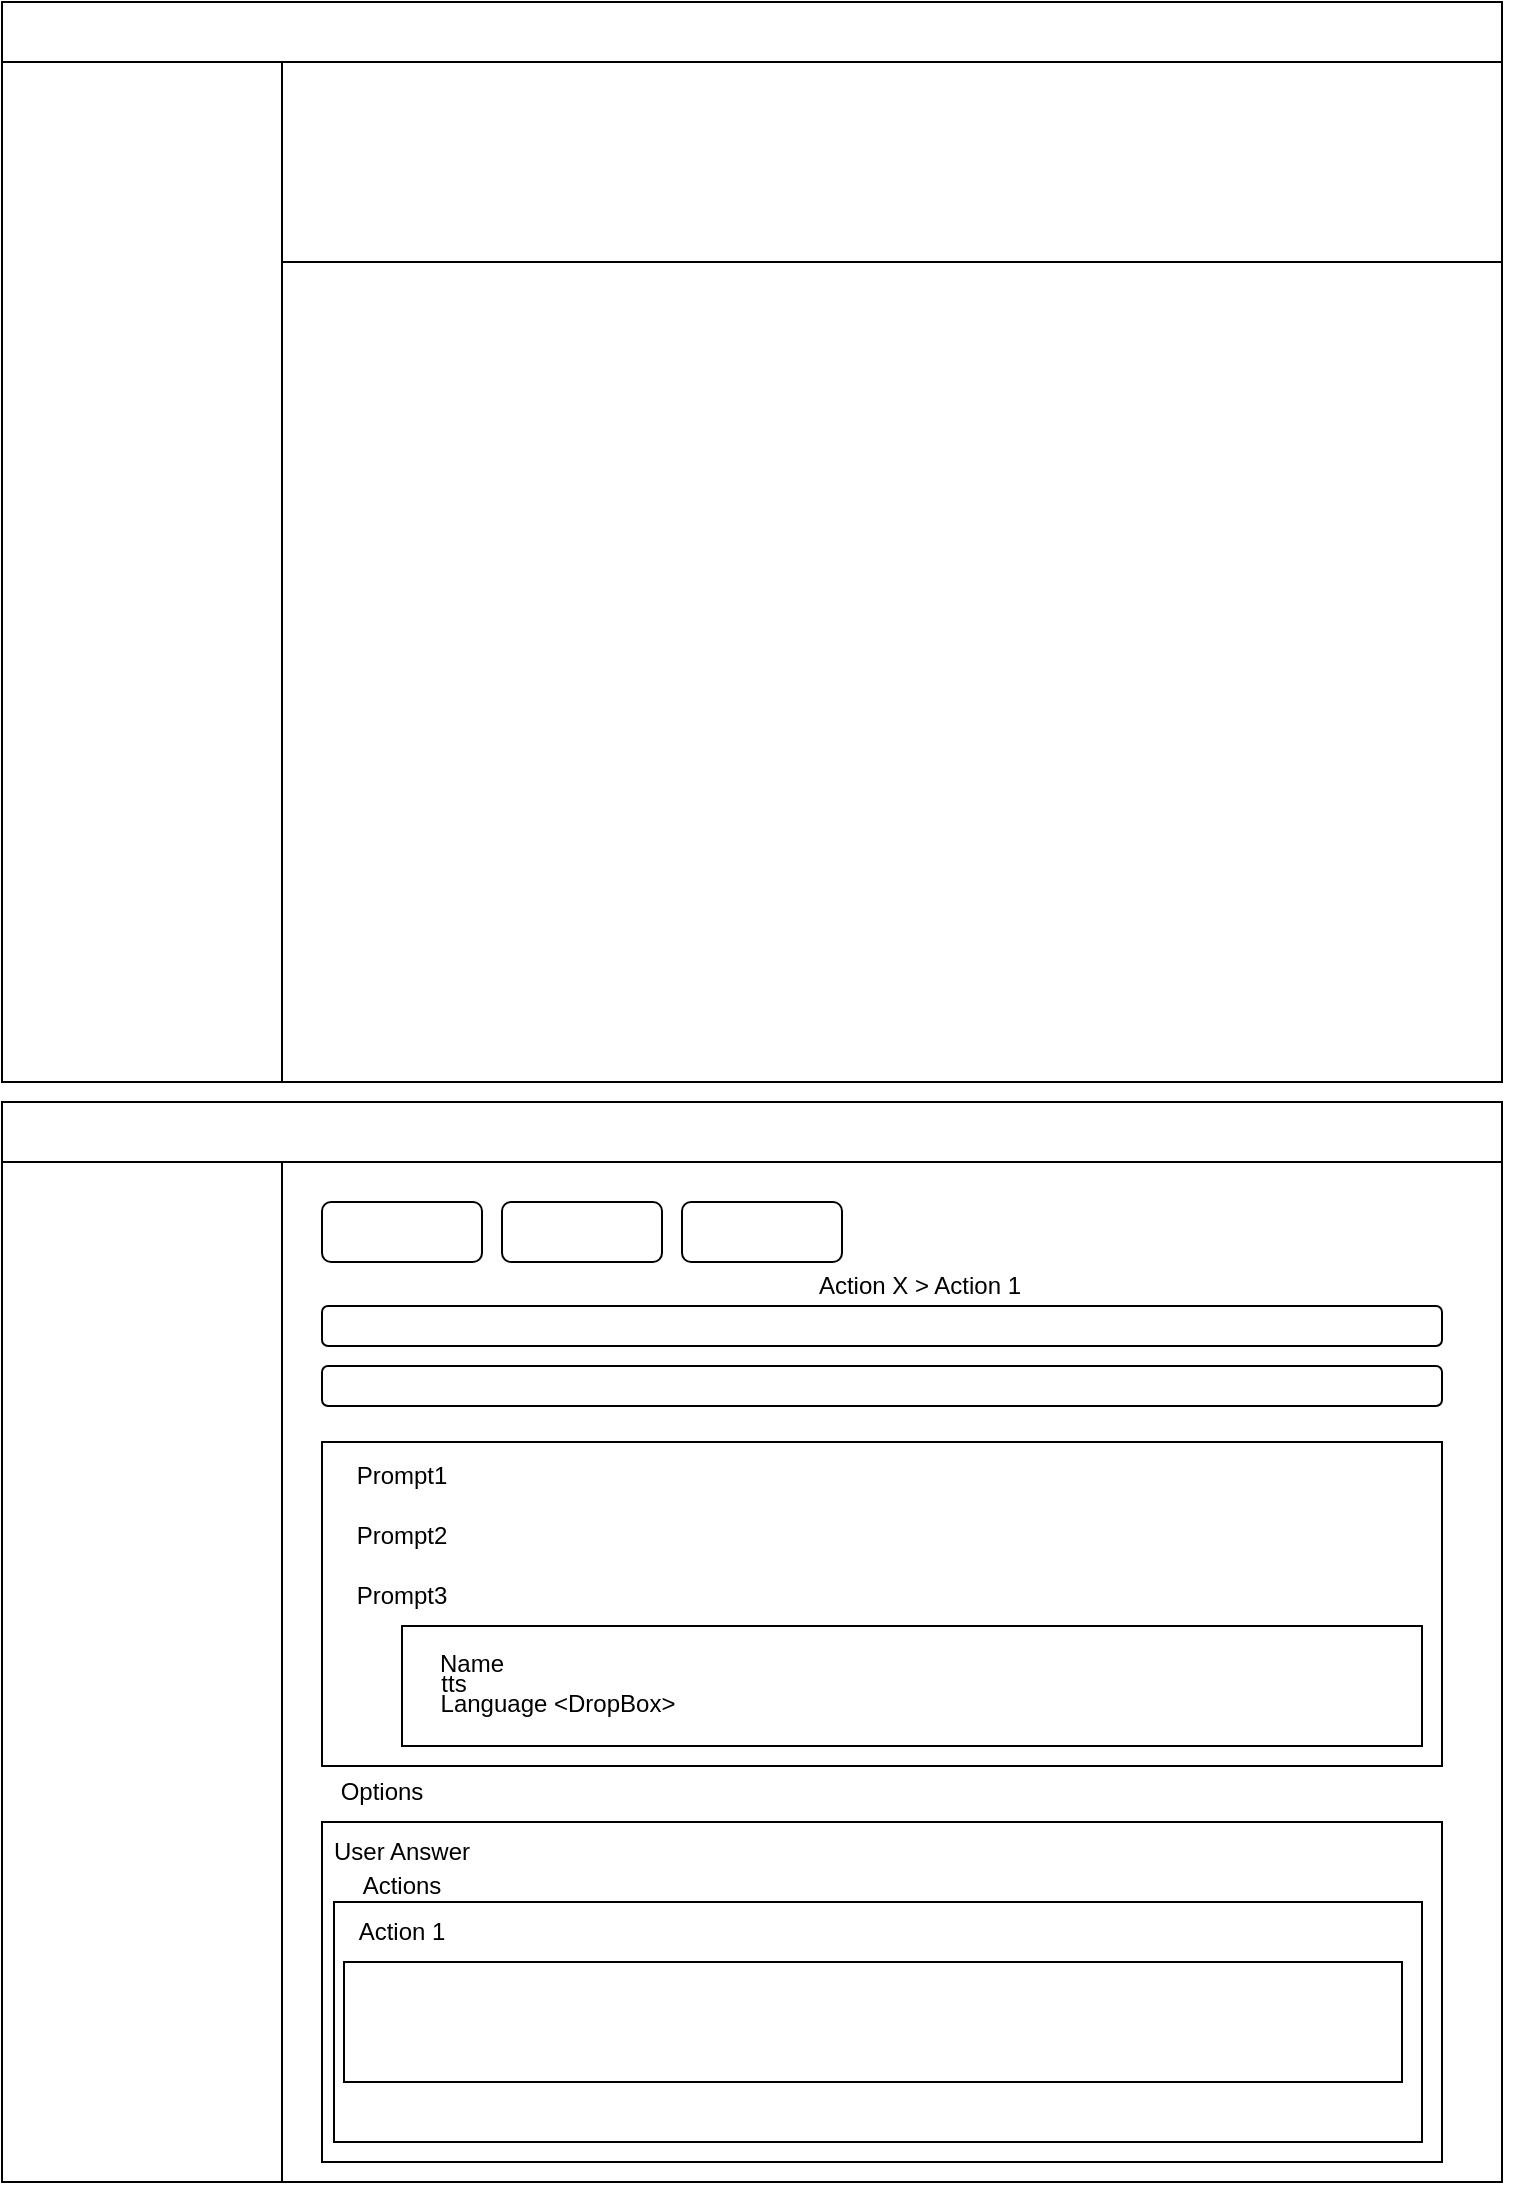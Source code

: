 <mxfile version="21.6.9" type="github">
  <diagram name="Page-1" id="ALmF3WHjba6EGsM9DYqx">
    <mxGraphModel dx="1595" dy="1965" grid="1" gridSize="10" guides="1" tooltips="1" connect="1" arrows="1" fold="1" page="1" pageScale="1" pageWidth="850" pageHeight="1100" math="0" shadow="0">
      <root>
        <mxCell id="0" />
        <mxCell id="1" parent="0" />
        <mxCell id="-Q4MhTV9kitzfaHkZtvb-1" value="" style="rounded=0;whiteSpace=wrap;html=1;" parent="1" vertex="1">
          <mxGeometry x="40" y="-1090" width="750" height="540" as="geometry" />
        </mxCell>
        <mxCell id="-Q4MhTV9kitzfaHkZtvb-2" value="" style="rounded=0;whiteSpace=wrap;html=1;" parent="1" vertex="1">
          <mxGeometry x="40" y="-1090" width="750" height="30" as="geometry" />
        </mxCell>
        <mxCell id="-Q4MhTV9kitzfaHkZtvb-3" value="" style="rounded=0;whiteSpace=wrap;html=1;" parent="1" vertex="1">
          <mxGeometry x="40" y="-1060" width="140" height="510" as="geometry" />
        </mxCell>
        <mxCell id="-Q4MhTV9kitzfaHkZtvb-4" value="" style="rounded=0;whiteSpace=wrap;html=1;" parent="1" vertex="1">
          <mxGeometry x="180" y="-1060" width="610" height="100" as="geometry" />
        </mxCell>
        <mxCell id="-Q4MhTV9kitzfaHkZtvb-5" value="" style="rounded=0;whiteSpace=wrap;html=1;" parent="1" vertex="1">
          <mxGeometry x="180" y="-960" width="610" height="410" as="geometry" />
        </mxCell>
        <mxCell id="-Q4MhTV9kitzfaHkZtvb-7" value="" style="rounded=0;whiteSpace=wrap;html=1;" parent="1" vertex="1">
          <mxGeometry x="40" y="-540" width="750" height="540" as="geometry" />
        </mxCell>
        <mxCell id="-Q4MhTV9kitzfaHkZtvb-8" value="" style="rounded=0;whiteSpace=wrap;html=1;" parent="1" vertex="1">
          <mxGeometry x="40" y="-540" width="750" height="30" as="geometry" />
        </mxCell>
        <mxCell id="-Q4MhTV9kitzfaHkZtvb-9" value="" style="rounded=0;whiteSpace=wrap;html=1;" parent="1" vertex="1">
          <mxGeometry x="40" y="-510" width="140" height="510" as="geometry" />
        </mxCell>
        <mxCell id="-Q4MhTV9kitzfaHkZtvb-11" value="" style="rounded=0;whiteSpace=wrap;html=1;movable=0;resizable=0;rotatable=0;deletable=0;editable=0;locked=1;connectable=0;" parent="1" vertex="1">
          <mxGeometry x="180" y="-510" width="610" height="510" as="geometry" />
        </mxCell>
        <mxCell id="-Q4MhTV9kitzfaHkZtvb-13" value="" style="rounded=1;whiteSpace=wrap;html=1;" parent="1" vertex="1">
          <mxGeometry x="200" y="-490" width="80" height="30" as="geometry" />
        </mxCell>
        <mxCell id="-Q4MhTV9kitzfaHkZtvb-14" value="" style="rounded=1;whiteSpace=wrap;html=1;" parent="1" vertex="1">
          <mxGeometry x="290" y="-490" width="80" height="30" as="geometry" />
        </mxCell>
        <mxCell id="-Q4MhTV9kitzfaHkZtvb-15" value="" style="rounded=1;whiteSpace=wrap;html=1;" parent="1" vertex="1">
          <mxGeometry x="380" y="-490" width="80" height="30" as="geometry" />
        </mxCell>
        <mxCell id="-Q4MhTV9kitzfaHkZtvb-16" value="" style="rounded=1;whiteSpace=wrap;html=1;" parent="1" vertex="1">
          <mxGeometry x="200" y="-438" width="560" height="20" as="geometry" />
        </mxCell>
        <mxCell id="-Q4MhTV9kitzfaHkZtvb-17" value="" style="rounded=1;whiteSpace=wrap;html=1;" parent="1" vertex="1">
          <mxGeometry x="200" y="-408" width="560" height="20" as="geometry" />
        </mxCell>
        <mxCell id="-Q4MhTV9kitzfaHkZtvb-18" value="" style="rounded=0;whiteSpace=wrap;html=1;" parent="1" vertex="1">
          <mxGeometry x="200" y="-370" width="560" height="162" as="geometry" />
        </mxCell>
        <mxCell id="-Q4MhTV9kitzfaHkZtvb-19" value="Prompt1" style="text;html=1;strokeColor=none;fillColor=none;align=center;verticalAlign=middle;whiteSpace=wrap;rounded=0;" parent="1" vertex="1">
          <mxGeometry x="210" y="-368" width="60" height="30" as="geometry" />
        </mxCell>
        <mxCell id="-Q4MhTV9kitzfaHkZtvb-20" value="Prompt2" style="text;html=1;strokeColor=none;fillColor=none;align=center;verticalAlign=middle;whiteSpace=wrap;rounded=0;" parent="1" vertex="1">
          <mxGeometry x="210" y="-338" width="60" height="30" as="geometry" />
        </mxCell>
        <mxCell id="-Q4MhTV9kitzfaHkZtvb-21" value="Prompt3" style="text;html=1;strokeColor=none;fillColor=none;align=center;verticalAlign=middle;whiteSpace=wrap;rounded=0;" parent="1" vertex="1">
          <mxGeometry x="210" y="-308" width="60" height="30" as="geometry" />
        </mxCell>
        <mxCell id="-Q4MhTV9kitzfaHkZtvb-24" value="" style="rounded=0;whiteSpace=wrap;html=1;" parent="1" vertex="1">
          <mxGeometry x="240" y="-278" width="510" height="60" as="geometry" />
        </mxCell>
        <mxCell id="-Q4MhTV9kitzfaHkZtvb-25" value="Name" style="text;html=1;strokeColor=none;fillColor=none;align=center;verticalAlign=middle;whiteSpace=wrap;rounded=0;" parent="1" vertex="1">
          <mxGeometry x="220" y="-263" width="110" height="8" as="geometry" />
        </mxCell>
        <mxCell id="-Q4MhTV9kitzfaHkZtvb-26" value="tts" style="text;html=1;strokeColor=none;fillColor=none;align=center;verticalAlign=middle;whiteSpace=wrap;rounded=0;" parent="1" vertex="1">
          <mxGeometry x="211" y="-253" width="110" height="8" as="geometry" />
        </mxCell>
        <mxCell id="-Q4MhTV9kitzfaHkZtvb-27" value="Language &amp;lt;DropBox&amp;gt;" style="text;html=1;strokeColor=none;fillColor=none;align=center;verticalAlign=middle;whiteSpace=wrap;rounded=0;" parent="1" vertex="1">
          <mxGeometry x="243" y="-243" width="150" height="8" as="geometry" />
        </mxCell>
        <mxCell id="-Q4MhTV9kitzfaHkZtvb-28" value="" style="rounded=0;whiteSpace=wrap;html=1;" parent="1" vertex="1">
          <mxGeometry x="200" y="-180" width="560" height="170" as="geometry" />
        </mxCell>
        <mxCell id="-Q4MhTV9kitzfaHkZtvb-29" value="Options" style="text;html=1;strokeColor=none;fillColor=none;align=center;verticalAlign=middle;whiteSpace=wrap;rounded=0;" parent="1" vertex="1">
          <mxGeometry x="200" y="-210" width="60" height="30" as="geometry" />
        </mxCell>
        <mxCell id="-Q4MhTV9kitzfaHkZtvb-30" value="User Answer" style="text;html=1;strokeColor=none;fillColor=none;align=center;verticalAlign=middle;whiteSpace=wrap;rounded=0;" parent="1" vertex="1">
          <mxGeometry x="200" y="-180" width="80" height="30" as="geometry" />
        </mxCell>
        <mxCell id="-Q4MhTV9kitzfaHkZtvb-31" value="Actions" style="text;html=1;strokeColor=none;fillColor=none;align=center;verticalAlign=middle;whiteSpace=wrap;rounded=0;" parent="1" vertex="1">
          <mxGeometry x="200" y="-163" width="80" height="30" as="geometry" />
        </mxCell>
        <mxCell id="-Q4MhTV9kitzfaHkZtvb-33" value="" style="rounded=0;whiteSpace=wrap;html=1;" parent="1" vertex="1">
          <mxGeometry x="206" y="-140" width="544" height="120" as="geometry" />
        </mxCell>
        <mxCell id="-Q4MhTV9kitzfaHkZtvb-34" value="Action 1" style="text;html=1;strokeColor=none;fillColor=none;align=center;verticalAlign=middle;whiteSpace=wrap;rounded=0;" parent="1" vertex="1">
          <mxGeometry x="210" y="-140" width="60" height="30" as="geometry" />
        </mxCell>
        <mxCell id="-Q4MhTV9kitzfaHkZtvb-35" value="Action X &amp;gt; Action 1" style="text;html=1;strokeColor=none;fillColor=none;align=center;verticalAlign=middle;whiteSpace=wrap;rounded=0;" parent="1" vertex="1">
          <mxGeometry x="198" y="-463" width="602" height="30" as="geometry" />
        </mxCell>
        <mxCell id="-Q4MhTV9kitzfaHkZtvb-37" value="" style="rounded=0;whiteSpace=wrap;html=1;" parent="1" vertex="1">
          <mxGeometry x="211" y="-110" width="529" height="60" as="geometry" />
        </mxCell>
      </root>
    </mxGraphModel>
  </diagram>
</mxfile>
